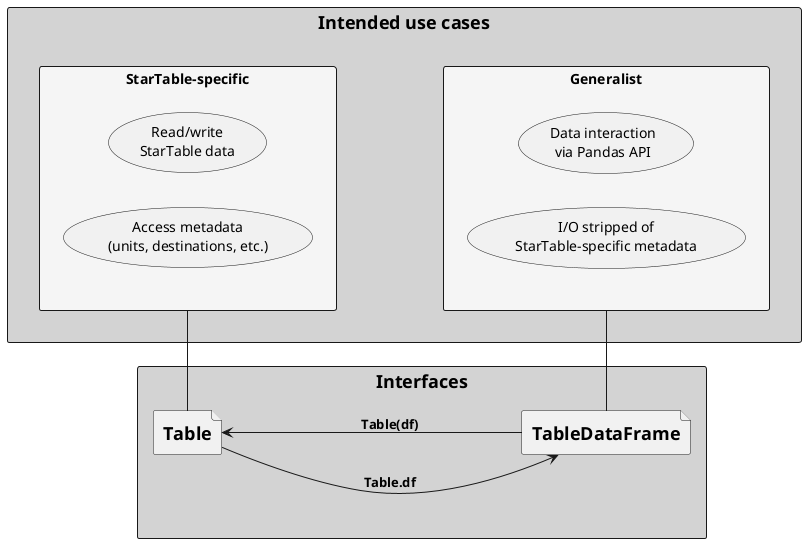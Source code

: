 @startuml table_interfaces

skinparam {
    ArrowFontName Consolas 
    FileFontName Consolas
}

left to right direction

rectangle use_cases as "=Intended use cases" #LightGray {

    rectangle startable_specific as "StarTable-specific" #WhiteSmoke {
        usecase io as "Read/write\nStarTable data"
        usecase metadata as "Access metadata\n(units, destinations, etc.)"
    }
    rectangle generalist as "Generalist" #WhiteSmoke {
        usecase data as "Data interaction\nvia Pandas API"
        usecase io_stripped as "I/O stripped of\nStarTable-specific metadata" 
    }
}

rectangle interfaces as "=Interfaces" #LightGray {
    file table as "=Table"
    file df as "=TableDataFrame"
}

table --> df : <b>Table.df
df --> table : <b>Table(df)

table - startable_specific 
df - generalist
startable_specific -[hidden]- generalist


@enduml